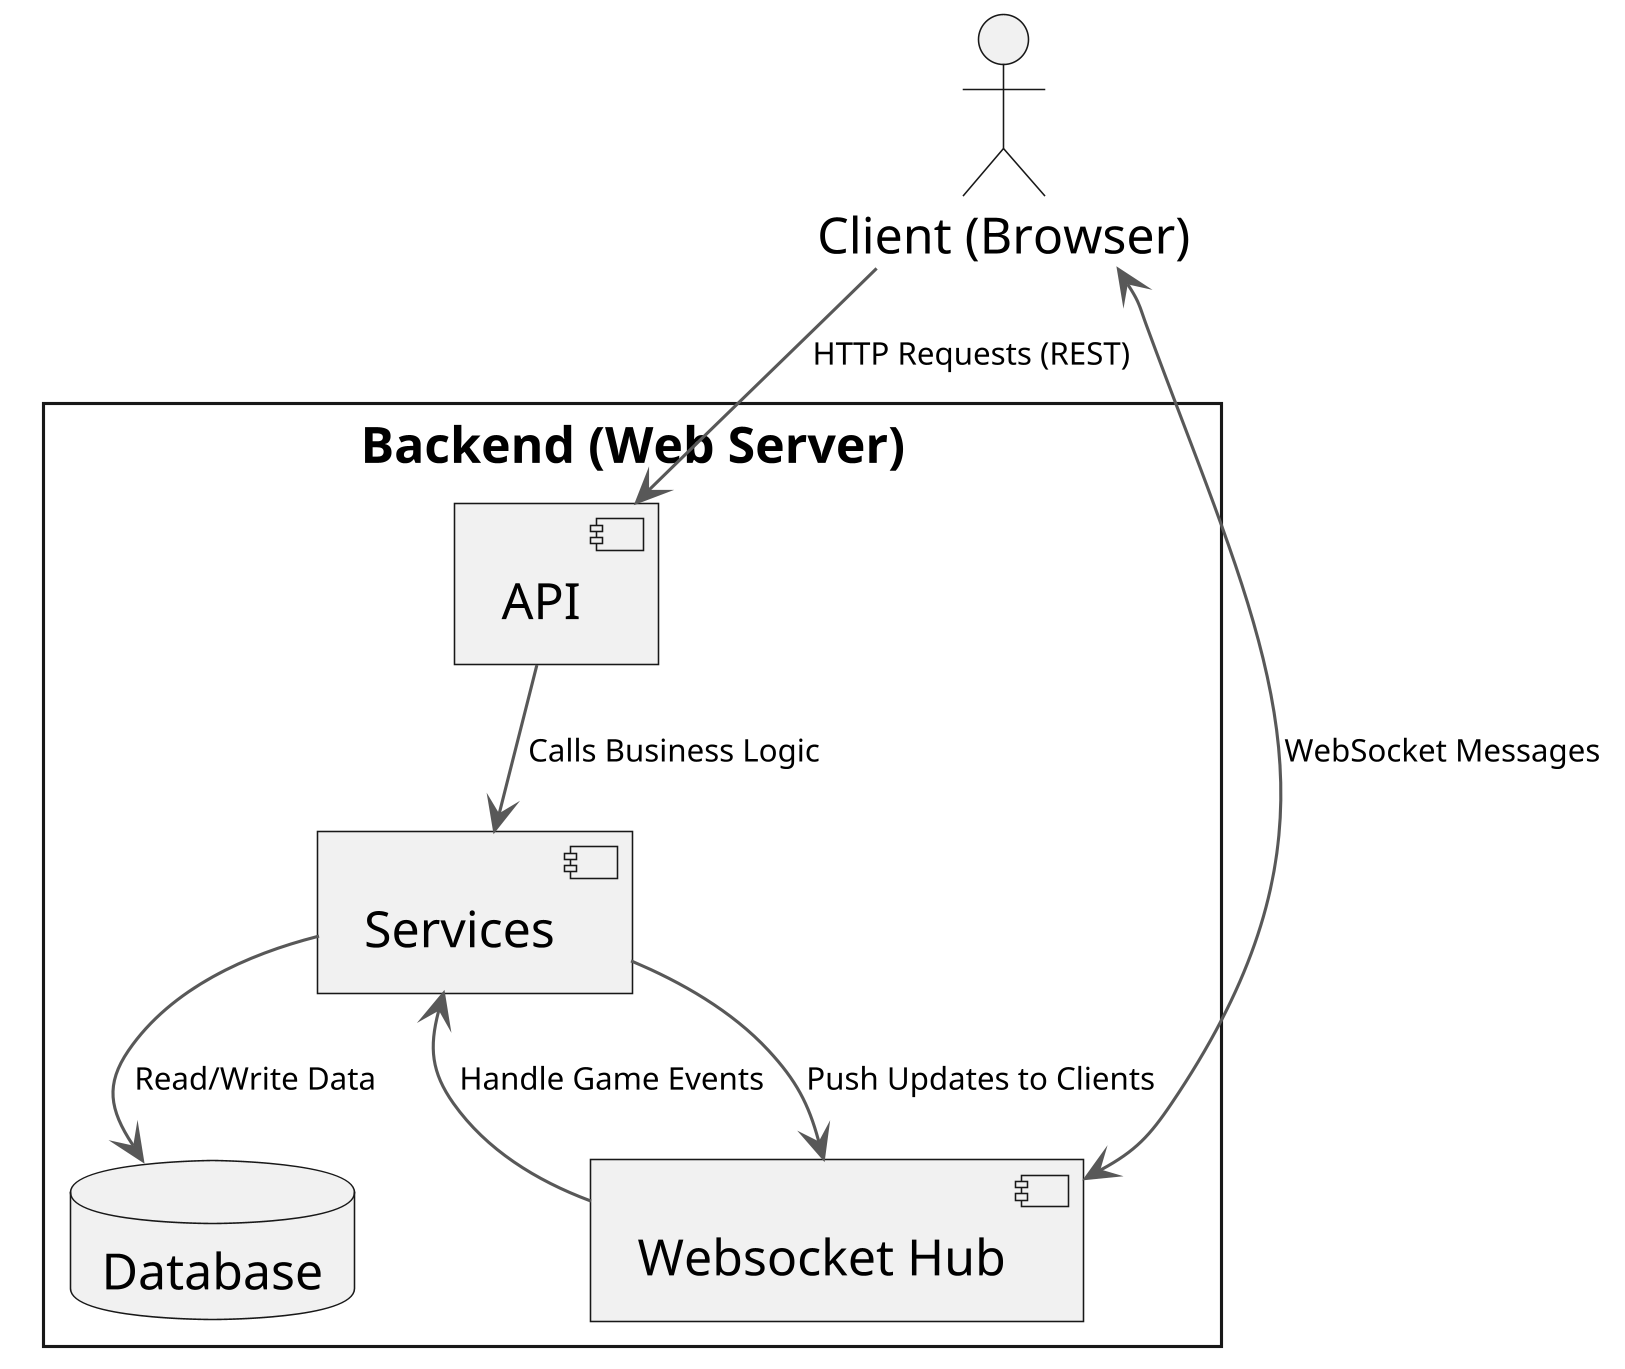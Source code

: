 @startuml OverallSimpler
skinparam classAttributeIconSize 0
skinparam classFontSize 16
skinparam classFontName Trebuchet MS
skinparam classBackgroundColor #F0F0F0
skinparam classBorderColor #585858
skinparam classArrowColor #585858
skinparam wrapWidth 400
skinparam RoundCorner 0
skinparam DefaultFontName Trebuchet MS
skinparam DefaultFontSize 16
skinparam ClassFontSize 16
skinparam TitleFontSize 20
skinparam ClassAttributeFontSize 12
skinparam ClassStereotypeFontSize 10
skinparam ArrowFontSize 10
skinparam Dpi 300
skinparam svgAntiAlias true
skinparam Linetype ortho
skinparam Nodesep 50
skinparam ranksep 75
skinparam groupInheritance 2
skinparam packageStyle Rectangle
!pragma layout smetana

top to bottom direction

actor "Client (Browser)" as Client

package "Backend (Web Server)" {
    component "API" as API
    component "Websocket Hub" as SignalR
    component "Services" as Services
    database "Database" as DB
}

Client --> API : HTTP Requests (REST)
API --> Services : Calls Business Logic
Services --> DB : Read/Write Data

Client <--> SignalR : WebSocket Messages
SignalR --> Services : Handle Game Events
Services --> SignalR : Push Updates to Clients

@enduml